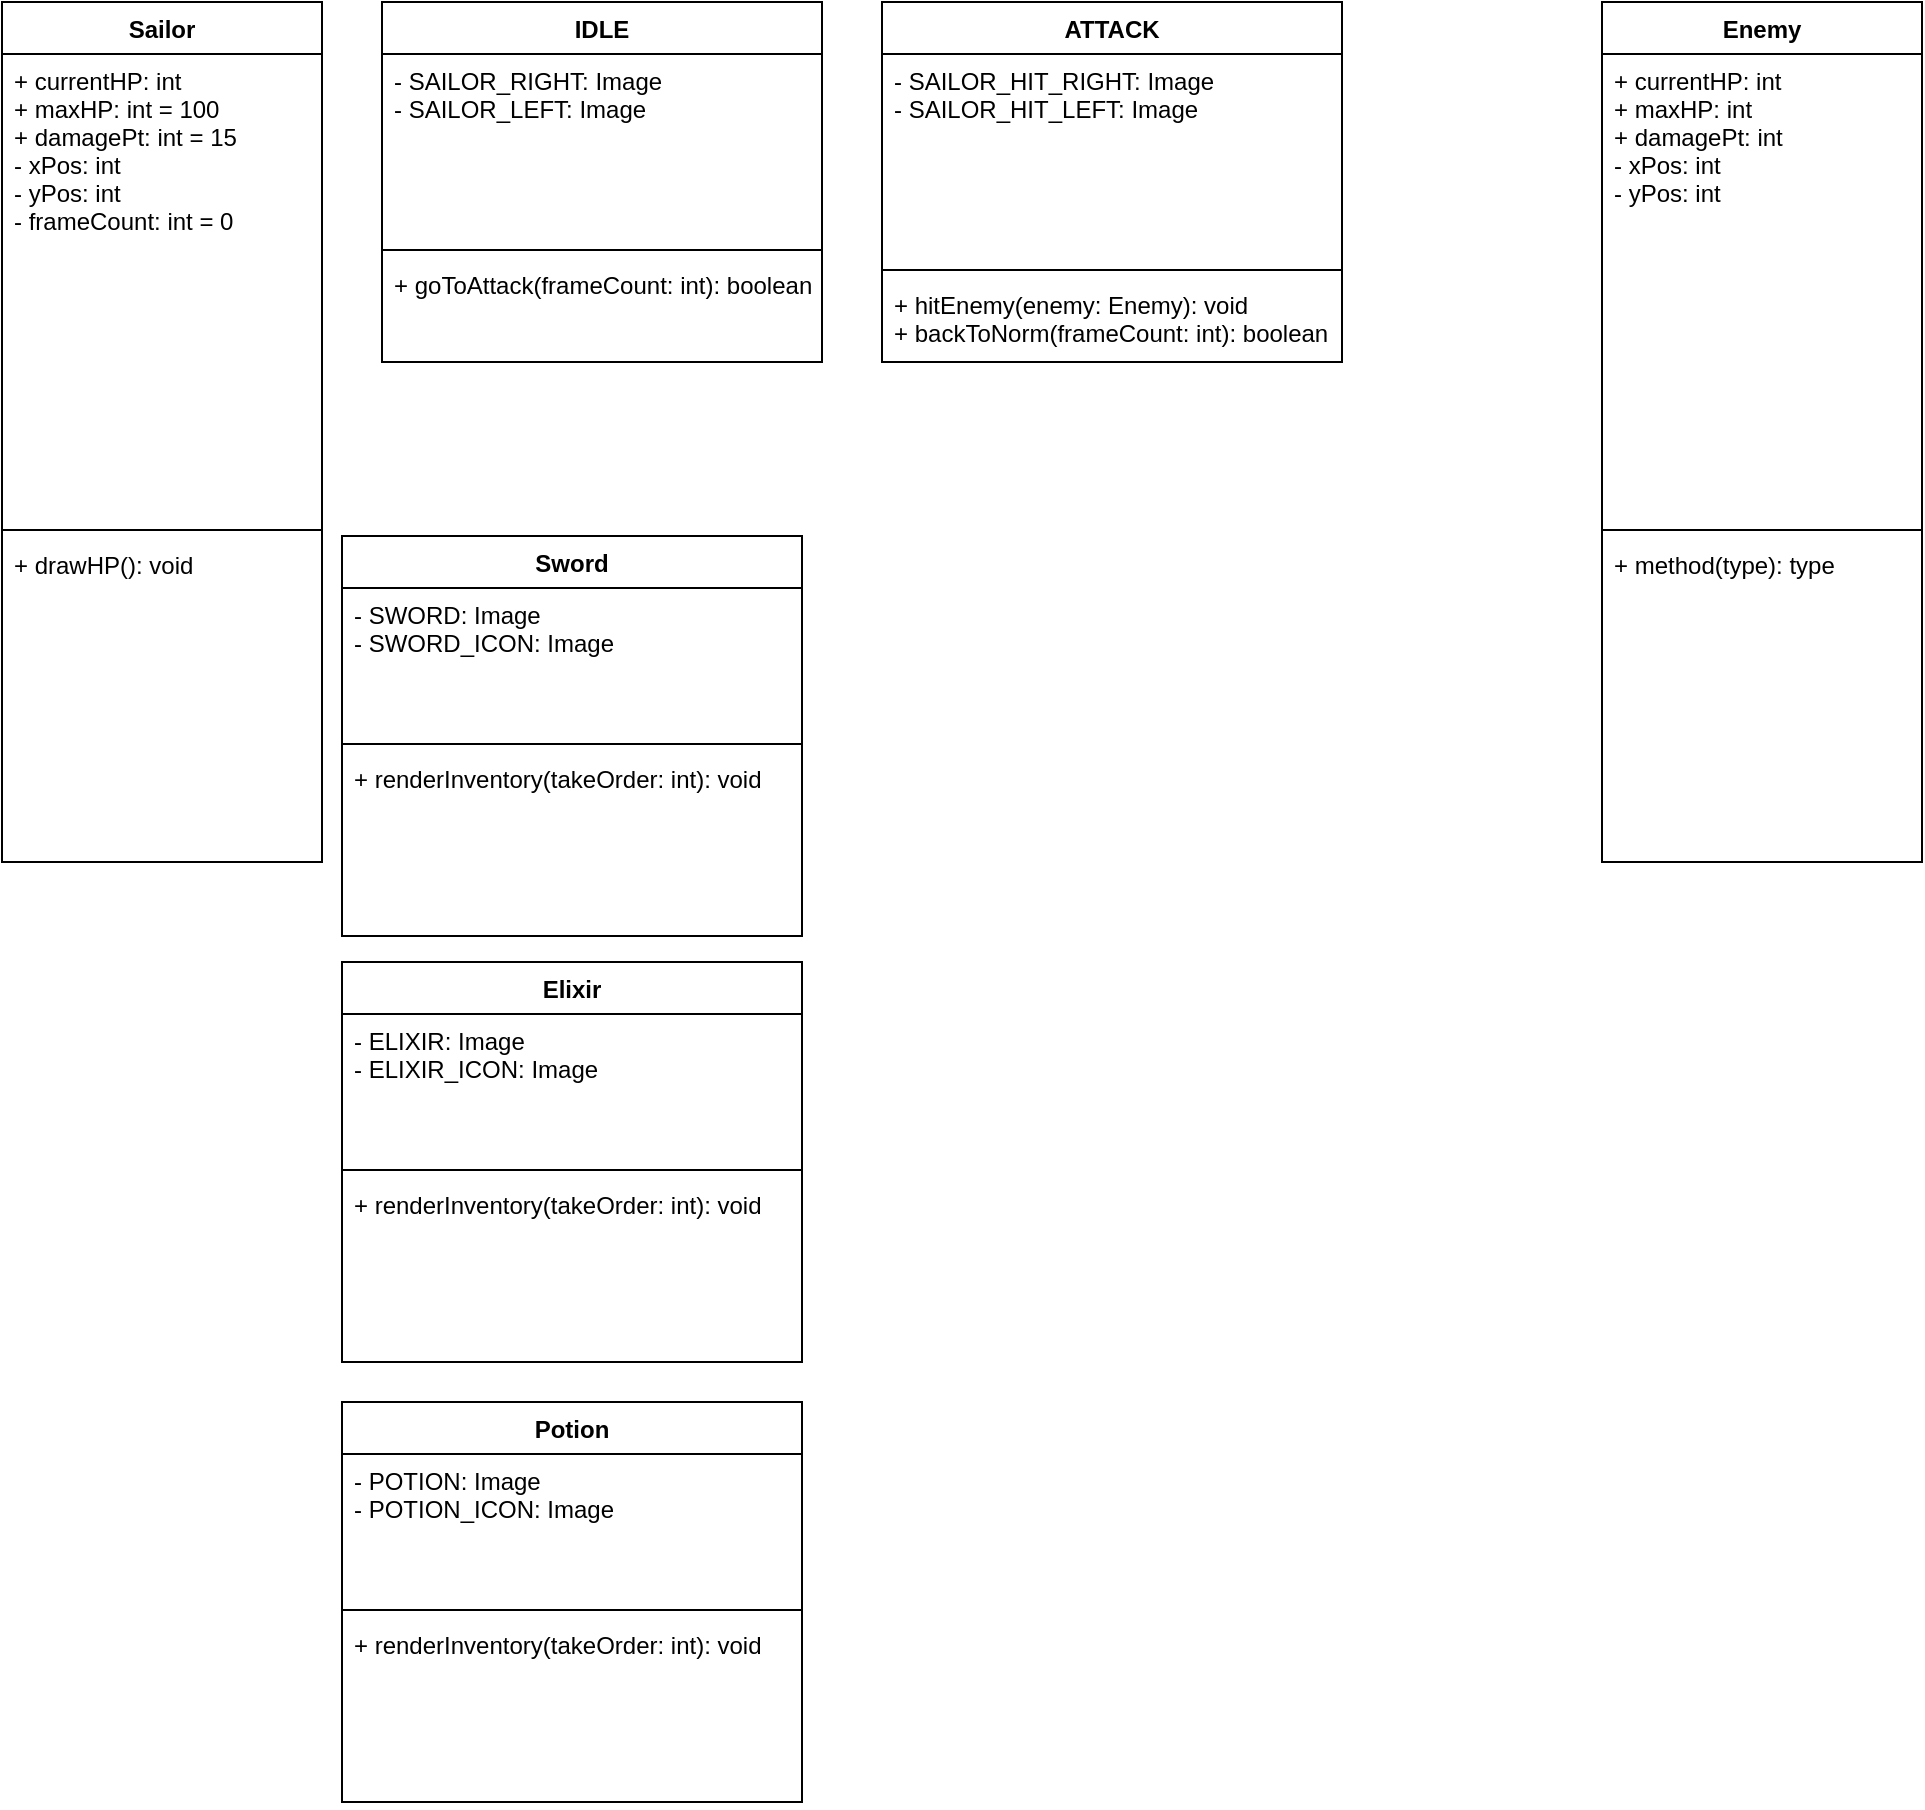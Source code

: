 <mxfile version="17.4.6" type="github">
  <diagram id="df3vicC8Ny3Fm0ZVqu6J" name="Page-1">
    <mxGraphModel dx="1038" dy="547" grid="1" gridSize="10" guides="1" tooltips="1" connect="1" arrows="1" fold="1" page="1" pageScale="1" pageWidth="1169" pageHeight="1654" math="0" shadow="0">
      <root>
        <mxCell id="0" />
        <mxCell id="1" parent="0" />
        <mxCell id="l490LgfTKyrwG-C8mN86-1" value="Sailor&#xa;&#xa;" style="swimlane;fontStyle=1;align=center;verticalAlign=top;childLayout=stackLayout;horizontal=1;startSize=26;horizontalStack=0;resizeParent=1;resizeParentMax=0;resizeLast=0;collapsible=1;marginBottom=0;" vertex="1" parent="1">
          <mxGeometry x="110" y="360" width="160" height="430" as="geometry" />
        </mxCell>
        <mxCell id="l490LgfTKyrwG-C8mN86-2" value="+ currentHP: int&#xa;+ maxHP: int = 100&#xa;+ damagePt: int = 15&#xa;- xPos: int&#xa;- yPos: int&#xa;- frameCount: int = 0&#xa;" style="text;strokeColor=none;fillColor=none;align=left;verticalAlign=top;spacingLeft=4;spacingRight=4;overflow=hidden;rotatable=0;points=[[0,0.5],[1,0.5]];portConstraint=eastwest;" vertex="1" parent="l490LgfTKyrwG-C8mN86-1">
          <mxGeometry y="26" width="160" height="234" as="geometry" />
        </mxCell>
        <mxCell id="l490LgfTKyrwG-C8mN86-3" value="" style="line;strokeWidth=1;fillColor=none;align=left;verticalAlign=middle;spacingTop=-1;spacingLeft=3;spacingRight=3;rotatable=0;labelPosition=right;points=[];portConstraint=eastwest;" vertex="1" parent="l490LgfTKyrwG-C8mN86-1">
          <mxGeometry y="260" width="160" height="8" as="geometry" />
        </mxCell>
        <mxCell id="l490LgfTKyrwG-C8mN86-4" value="+ drawHP(): void" style="text;strokeColor=none;fillColor=none;align=left;verticalAlign=top;spacingLeft=4;spacingRight=4;overflow=hidden;rotatable=0;points=[[0,0.5],[1,0.5]];portConstraint=eastwest;" vertex="1" parent="l490LgfTKyrwG-C8mN86-1">
          <mxGeometry y="268" width="160" height="162" as="geometry" />
        </mxCell>
        <mxCell id="l490LgfTKyrwG-C8mN86-5" value="IDLE" style="swimlane;fontStyle=1;align=center;verticalAlign=top;childLayout=stackLayout;horizontal=1;startSize=26;horizontalStack=0;resizeParent=1;resizeParentMax=0;resizeLast=0;collapsible=1;marginBottom=0;" vertex="1" parent="1">
          <mxGeometry x="300" y="360" width="220" height="180" as="geometry" />
        </mxCell>
        <mxCell id="l490LgfTKyrwG-C8mN86-6" value="- SAILOR_RIGHT: Image&#xa;- SAILOR_LEFT: Image&#xa;" style="text;strokeColor=none;fillColor=none;align=left;verticalAlign=top;spacingLeft=4;spacingRight=4;overflow=hidden;rotatable=0;points=[[0,0.5],[1,0.5]];portConstraint=eastwest;" vertex="1" parent="l490LgfTKyrwG-C8mN86-5">
          <mxGeometry y="26" width="220" height="94" as="geometry" />
        </mxCell>
        <mxCell id="l490LgfTKyrwG-C8mN86-7" value="" style="line;strokeWidth=1;fillColor=none;align=left;verticalAlign=middle;spacingTop=-1;spacingLeft=3;spacingRight=3;rotatable=0;labelPosition=right;points=[];portConstraint=eastwest;" vertex="1" parent="l490LgfTKyrwG-C8mN86-5">
          <mxGeometry y="120" width="220" height="8" as="geometry" />
        </mxCell>
        <mxCell id="l490LgfTKyrwG-C8mN86-8" value="+ goToAttack(frameCount: int): boolean" style="text;strokeColor=none;fillColor=none;align=left;verticalAlign=top;spacingLeft=4;spacingRight=4;overflow=hidden;rotatable=0;points=[[0,0.5],[1,0.5]];portConstraint=eastwest;" vertex="1" parent="l490LgfTKyrwG-C8mN86-5">
          <mxGeometry y="128" width="220" height="52" as="geometry" />
        </mxCell>
        <mxCell id="l490LgfTKyrwG-C8mN86-10" value="Sword" style="swimlane;fontStyle=1;align=center;verticalAlign=top;childLayout=stackLayout;horizontal=1;startSize=26;horizontalStack=0;resizeParent=1;resizeParentMax=0;resizeLast=0;collapsible=1;marginBottom=0;" vertex="1" parent="1">
          <mxGeometry x="280" y="627" width="230" height="200" as="geometry" />
        </mxCell>
        <mxCell id="l490LgfTKyrwG-C8mN86-11" value="- SWORD: Image&#xa;- SWORD_ICON: Image" style="text;strokeColor=none;fillColor=none;align=left;verticalAlign=top;spacingLeft=4;spacingRight=4;overflow=hidden;rotatable=0;points=[[0,0.5],[1,0.5]];portConstraint=eastwest;" vertex="1" parent="l490LgfTKyrwG-C8mN86-10">
          <mxGeometry y="26" width="230" height="74" as="geometry" />
        </mxCell>
        <mxCell id="l490LgfTKyrwG-C8mN86-12" value="" style="line;strokeWidth=1;fillColor=none;align=left;verticalAlign=middle;spacingTop=-1;spacingLeft=3;spacingRight=3;rotatable=0;labelPosition=right;points=[];portConstraint=eastwest;" vertex="1" parent="l490LgfTKyrwG-C8mN86-10">
          <mxGeometry y="100" width="230" height="8" as="geometry" />
        </mxCell>
        <mxCell id="l490LgfTKyrwG-C8mN86-13" value="+ renderInventory(takeOrder: int): void" style="text;strokeColor=none;fillColor=none;align=left;verticalAlign=top;spacingLeft=4;spacingRight=4;overflow=hidden;rotatable=0;points=[[0,0.5],[1,0.5]];portConstraint=eastwest;" vertex="1" parent="l490LgfTKyrwG-C8mN86-10">
          <mxGeometry y="108" width="230" height="92" as="geometry" />
        </mxCell>
        <mxCell id="l490LgfTKyrwG-C8mN86-14" value="ATTACK" style="swimlane;fontStyle=1;align=center;verticalAlign=top;childLayout=stackLayout;horizontal=1;startSize=26;horizontalStack=0;resizeParent=1;resizeParentMax=0;resizeLast=0;collapsible=1;marginBottom=0;" vertex="1" parent="1">
          <mxGeometry x="550" y="360" width="230" height="180" as="geometry" />
        </mxCell>
        <mxCell id="l490LgfTKyrwG-C8mN86-15" value="- SAILOR_HIT_RIGHT: Image&#xa;- SAILOR_HIT_LEFT: Image&#xa;" style="text;strokeColor=none;fillColor=none;align=left;verticalAlign=top;spacingLeft=4;spacingRight=4;overflow=hidden;rotatable=0;points=[[0,0.5],[1,0.5]];portConstraint=eastwest;" vertex="1" parent="l490LgfTKyrwG-C8mN86-14">
          <mxGeometry y="26" width="230" height="104" as="geometry" />
        </mxCell>
        <mxCell id="l490LgfTKyrwG-C8mN86-16" value="" style="line;strokeWidth=1;fillColor=none;align=left;verticalAlign=middle;spacingTop=-1;spacingLeft=3;spacingRight=3;rotatable=0;labelPosition=right;points=[];portConstraint=eastwest;" vertex="1" parent="l490LgfTKyrwG-C8mN86-14">
          <mxGeometry y="130" width="230" height="8" as="geometry" />
        </mxCell>
        <mxCell id="l490LgfTKyrwG-C8mN86-17" value="+ hitEnemy(enemy: Enemy): void&#xa;+ backToNorm(frameCount: int): boolean" style="text;strokeColor=none;fillColor=none;align=left;verticalAlign=top;spacingLeft=4;spacingRight=4;overflow=hidden;rotatable=0;points=[[0,0.5],[1,0.5]];portConstraint=eastwest;" vertex="1" parent="l490LgfTKyrwG-C8mN86-14">
          <mxGeometry y="138" width="230" height="42" as="geometry" />
        </mxCell>
        <mxCell id="l490LgfTKyrwG-C8mN86-18" value="Enemy" style="swimlane;fontStyle=1;align=center;verticalAlign=top;childLayout=stackLayout;horizontal=1;startSize=26;horizontalStack=0;resizeParent=1;resizeParentMax=0;resizeLast=0;collapsible=1;marginBottom=0;" vertex="1" parent="1">
          <mxGeometry x="910" y="360" width="160" height="430" as="geometry" />
        </mxCell>
        <mxCell id="l490LgfTKyrwG-C8mN86-19" value="+ currentHP: int&#xa;+ maxHP: int&#xa;+ damagePt: int&#xa;- xPos: int&#xa;- yPos: int&#xa;" style="text;strokeColor=none;fillColor=none;align=left;verticalAlign=top;spacingLeft=4;spacingRight=4;overflow=hidden;rotatable=0;points=[[0,0.5],[1,0.5]];portConstraint=eastwest;" vertex="1" parent="l490LgfTKyrwG-C8mN86-18">
          <mxGeometry y="26" width="160" height="234" as="geometry" />
        </mxCell>
        <mxCell id="l490LgfTKyrwG-C8mN86-20" value="" style="line;strokeWidth=1;fillColor=none;align=left;verticalAlign=middle;spacingTop=-1;spacingLeft=3;spacingRight=3;rotatable=0;labelPosition=right;points=[];portConstraint=eastwest;" vertex="1" parent="l490LgfTKyrwG-C8mN86-18">
          <mxGeometry y="260" width="160" height="8" as="geometry" />
        </mxCell>
        <mxCell id="l490LgfTKyrwG-C8mN86-21" value="+ method(type): type" style="text;strokeColor=none;fillColor=none;align=left;verticalAlign=top;spacingLeft=4;spacingRight=4;overflow=hidden;rotatable=0;points=[[0,0.5],[1,0.5]];portConstraint=eastwest;" vertex="1" parent="l490LgfTKyrwG-C8mN86-18">
          <mxGeometry y="268" width="160" height="162" as="geometry" />
        </mxCell>
        <mxCell id="l490LgfTKyrwG-C8mN86-22" value="Elixir" style="swimlane;fontStyle=1;align=center;verticalAlign=top;childLayout=stackLayout;horizontal=1;startSize=26;horizontalStack=0;resizeParent=1;resizeParentMax=0;resizeLast=0;collapsible=1;marginBottom=0;" vertex="1" parent="1">
          <mxGeometry x="280" y="840" width="230" height="200" as="geometry" />
        </mxCell>
        <mxCell id="l490LgfTKyrwG-C8mN86-23" value="- ELIXIR: Image&#xa;- ELIXIR_ICON: Image" style="text;strokeColor=none;fillColor=none;align=left;verticalAlign=top;spacingLeft=4;spacingRight=4;overflow=hidden;rotatable=0;points=[[0,0.5],[1,0.5]];portConstraint=eastwest;" vertex="1" parent="l490LgfTKyrwG-C8mN86-22">
          <mxGeometry y="26" width="230" height="74" as="geometry" />
        </mxCell>
        <mxCell id="l490LgfTKyrwG-C8mN86-24" value="" style="line;strokeWidth=1;fillColor=none;align=left;verticalAlign=middle;spacingTop=-1;spacingLeft=3;spacingRight=3;rotatable=0;labelPosition=right;points=[];portConstraint=eastwest;" vertex="1" parent="l490LgfTKyrwG-C8mN86-22">
          <mxGeometry y="100" width="230" height="8" as="geometry" />
        </mxCell>
        <mxCell id="l490LgfTKyrwG-C8mN86-25" value="+ renderInventory(takeOrder: int): void" style="text;strokeColor=none;fillColor=none;align=left;verticalAlign=top;spacingLeft=4;spacingRight=4;overflow=hidden;rotatable=0;points=[[0,0.5],[1,0.5]];portConstraint=eastwest;" vertex="1" parent="l490LgfTKyrwG-C8mN86-22">
          <mxGeometry y="108" width="230" height="92" as="geometry" />
        </mxCell>
        <mxCell id="l490LgfTKyrwG-C8mN86-26" value="Potion" style="swimlane;fontStyle=1;align=center;verticalAlign=top;childLayout=stackLayout;horizontal=1;startSize=26;horizontalStack=0;resizeParent=1;resizeParentMax=0;resizeLast=0;collapsible=1;marginBottom=0;" vertex="1" parent="1">
          <mxGeometry x="280" y="1060" width="230" height="200" as="geometry" />
        </mxCell>
        <mxCell id="l490LgfTKyrwG-C8mN86-27" value="- POTION: Image&#xa;- POTION_ICON: Image" style="text;strokeColor=none;fillColor=none;align=left;verticalAlign=top;spacingLeft=4;spacingRight=4;overflow=hidden;rotatable=0;points=[[0,0.5],[1,0.5]];portConstraint=eastwest;" vertex="1" parent="l490LgfTKyrwG-C8mN86-26">
          <mxGeometry y="26" width="230" height="74" as="geometry" />
        </mxCell>
        <mxCell id="l490LgfTKyrwG-C8mN86-28" value="" style="line;strokeWidth=1;fillColor=none;align=left;verticalAlign=middle;spacingTop=-1;spacingLeft=3;spacingRight=3;rotatable=0;labelPosition=right;points=[];portConstraint=eastwest;" vertex="1" parent="l490LgfTKyrwG-C8mN86-26">
          <mxGeometry y="100" width="230" height="8" as="geometry" />
        </mxCell>
        <mxCell id="l490LgfTKyrwG-C8mN86-29" value="+ renderInventory(takeOrder: int): void" style="text;strokeColor=none;fillColor=none;align=left;verticalAlign=top;spacingLeft=4;spacingRight=4;overflow=hidden;rotatable=0;points=[[0,0.5],[1,0.5]];portConstraint=eastwest;" vertex="1" parent="l490LgfTKyrwG-C8mN86-26">
          <mxGeometry y="108" width="230" height="92" as="geometry" />
        </mxCell>
      </root>
    </mxGraphModel>
  </diagram>
</mxfile>
